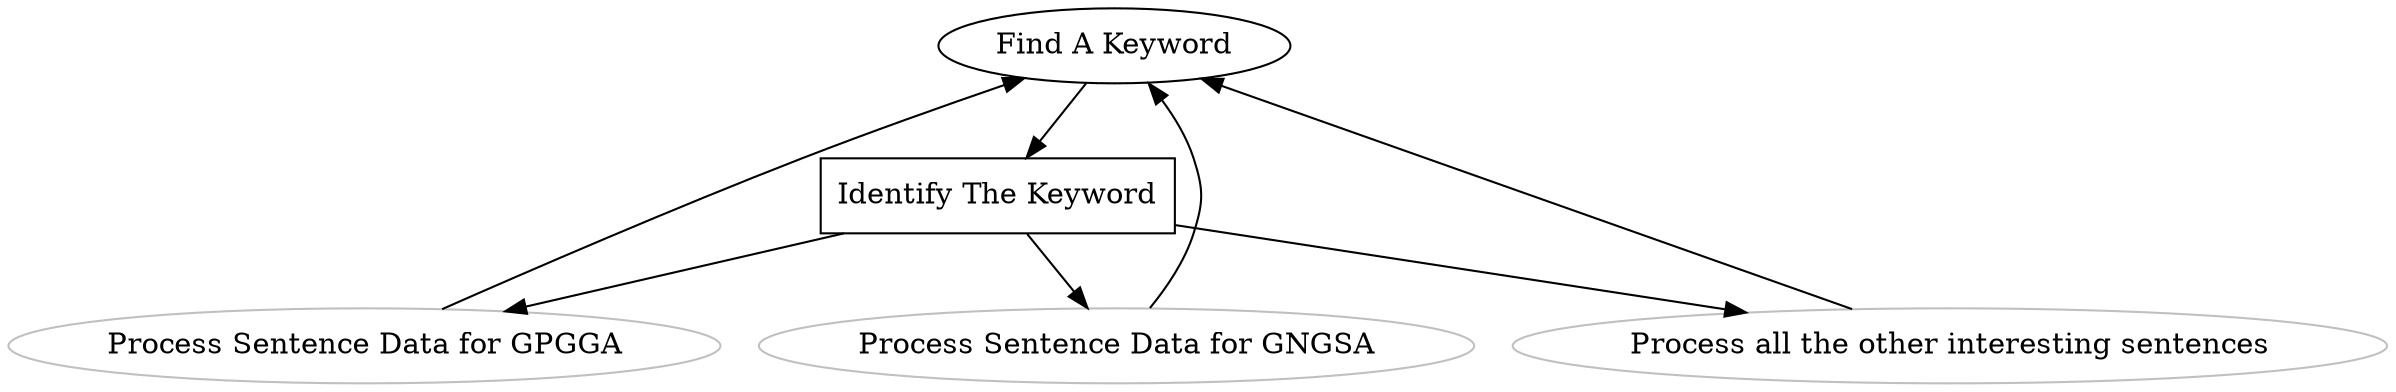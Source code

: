 digraph {
  find -> identify
  identify -> doGGA -> find
  identify -> doGNGSA -> find
  identify -> do -> find

  find [label="Find A Keyword"]
  identify [label="Identify The Keyword", shape = box ]
  doGGA [label="Process Sentence Data for GPGGA", color = grey]
  doGNGSA [label="Process Sentence Data for GNGSA", color = grey]
  do [label="Process all the other interesting sentences", color = grey]
}
